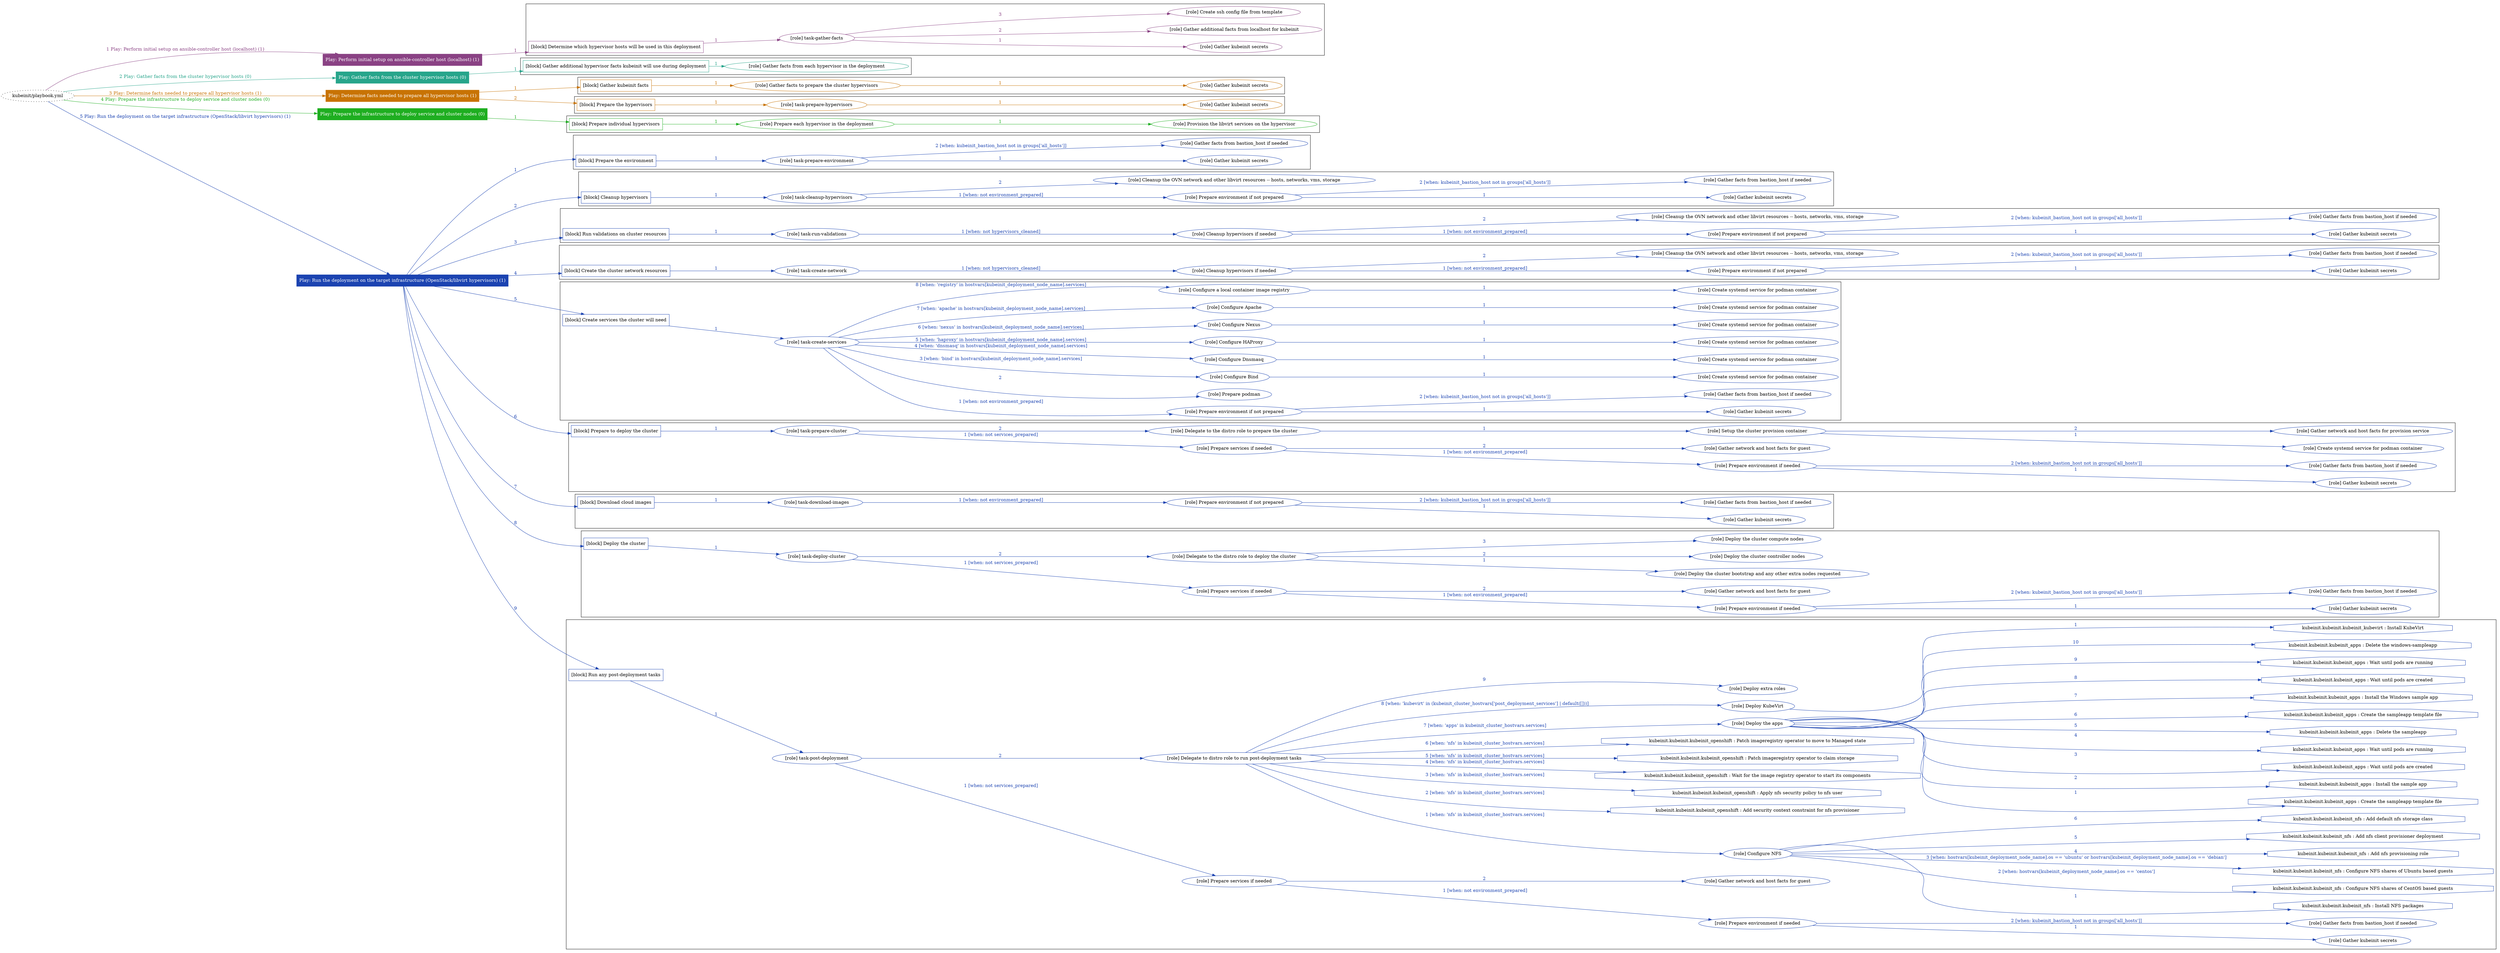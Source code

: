 digraph {
	graph [concentrate=true ordering=in rankdir=LR ratio=fill]
	edge [esep=5 sep=10]
	"kubeinit/playbook.yml" [URL="/home/runner/work/kubeinit/kubeinit/kubeinit/playbook.yml" id=playbook_7893e483 style=dotted]
	"kubeinit/playbook.yml" -> play_c3683f8b [label="1 Play: Perform initial setup on ansible-controller host (localhost) (1)" color="#8a4284" fontcolor="#8a4284" id=edge_play_c3683f8b labeltooltip="1 Play: Perform initial setup on ansible-controller host (localhost) (1)" tooltip="1 Play: Perform initial setup on ansible-controller host (localhost) (1)"]
	subgraph "Play: Perform initial setup on ansible-controller host (localhost) (1)" {
		play_c3683f8b [label="Play: Perform initial setup on ansible-controller host (localhost) (1)" URL="/home/runner/work/kubeinit/kubeinit/kubeinit/playbook.yml" color="#8a4284" fontcolor="#ffffff" id=play_c3683f8b shape=box style=filled tooltip=localhost]
		play_c3683f8b -> block_c91f353a [label=1 color="#8a4284" fontcolor="#8a4284" id=edge_block_c91f353a labeltooltip=1 tooltip=1]
		subgraph cluster_block_c91f353a {
			block_c91f353a [label="[block] Determine which hypervisor hosts will be used in this deployment" URL="/home/runner/work/kubeinit/kubeinit/kubeinit/playbook.yml" color="#8a4284" id=block_c91f353a labeltooltip="Determine which hypervisor hosts will be used in this deployment" shape=box tooltip="Determine which hypervisor hosts will be used in this deployment"]
			block_c91f353a -> role_d2f7e0e3 [label="1 " color="#8a4284" fontcolor="#8a4284" id=edge_role_d2f7e0e3 labeltooltip="1 " tooltip="1 "]
			subgraph "task-gather-facts" {
				role_d2f7e0e3 [label="[role] task-gather-facts" URL="/home/runner/work/kubeinit/kubeinit/kubeinit/playbook.yml" color="#8a4284" id=role_d2f7e0e3 tooltip="task-gather-facts"]
				role_d2f7e0e3 -> role_a778f274 [label="1 " color="#8a4284" fontcolor="#8a4284" id=edge_role_a778f274 labeltooltip="1 " tooltip="1 "]
				subgraph "Gather kubeinit secrets" {
					role_a778f274 [label="[role] Gather kubeinit secrets" URL="/home/runner/.ansible/collections/ansible_collections/kubeinit/kubeinit/roles/kubeinit_prepare/tasks/build_hypervisors_group.yml" color="#8a4284" id=role_a778f274 tooltip="Gather kubeinit secrets"]
				}
				role_d2f7e0e3 -> role_b9f09db3 [label="2 " color="#8a4284" fontcolor="#8a4284" id=edge_role_b9f09db3 labeltooltip="2 " tooltip="2 "]
				subgraph "Gather additional facts from localhost for kubeinit" {
					role_b9f09db3 [label="[role] Gather additional facts from localhost for kubeinit" URL="/home/runner/.ansible/collections/ansible_collections/kubeinit/kubeinit/roles/kubeinit_prepare/tasks/build_hypervisors_group.yml" color="#8a4284" id=role_b9f09db3 tooltip="Gather additional facts from localhost for kubeinit"]
				}
				role_d2f7e0e3 -> role_b092b711 [label="3 " color="#8a4284" fontcolor="#8a4284" id=edge_role_b092b711 labeltooltip="3 " tooltip="3 "]
				subgraph "Create ssh config file from template" {
					role_b092b711 [label="[role] Create ssh config file from template" URL="/home/runner/.ansible/collections/ansible_collections/kubeinit/kubeinit/roles/kubeinit_prepare/tasks/build_hypervisors_group.yml" color="#8a4284" id=role_b092b711 tooltip="Create ssh config file from template"]
				}
			}
		}
	}
	"kubeinit/playbook.yml" -> play_afa9b093 [label="2 Play: Gather facts from the cluster hypervisor hosts (0)" color="#27a58b" fontcolor="#27a58b" id=edge_play_afa9b093 labeltooltip="2 Play: Gather facts from the cluster hypervisor hosts (0)" tooltip="2 Play: Gather facts from the cluster hypervisor hosts (0)"]
	subgraph "Play: Gather facts from the cluster hypervisor hosts (0)" {
		play_afa9b093 [label="Play: Gather facts from the cluster hypervisor hosts (0)" URL="/home/runner/work/kubeinit/kubeinit/kubeinit/playbook.yml" color="#27a58b" fontcolor="#ffffff" id=play_afa9b093 shape=box style=filled tooltip="Play: Gather facts from the cluster hypervisor hosts (0)"]
		play_afa9b093 -> block_c9eb496d [label=1 color="#27a58b" fontcolor="#27a58b" id=edge_block_c9eb496d labeltooltip=1 tooltip=1]
		subgraph cluster_block_c9eb496d {
			block_c9eb496d [label="[block] Gather additional hypervisor facts kubeinit will use during deployment" URL="/home/runner/work/kubeinit/kubeinit/kubeinit/playbook.yml" color="#27a58b" id=block_c9eb496d labeltooltip="Gather additional hypervisor facts kubeinit will use during deployment" shape=box tooltip="Gather additional hypervisor facts kubeinit will use during deployment"]
			block_c9eb496d -> role_8be3cd4e [label="1 " color="#27a58b" fontcolor="#27a58b" id=edge_role_8be3cd4e labeltooltip="1 " tooltip="1 "]
			subgraph "Gather facts from each hypervisor in the deployment" {
				role_8be3cd4e [label="[role] Gather facts from each hypervisor in the deployment" URL="/home/runner/work/kubeinit/kubeinit/kubeinit/playbook.yml" color="#27a58b" id=role_8be3cd4e tooltip="Gather facts from each hypervisor in the deployment"]
			}
		}
	}
	"kubeinit/playbook.yml" -> play_838f5a4f [label="3 Play: Determine facts needed to prepare all hypervisor hosts (1)" color="#c87304" fontcolor="#c87304" id=edge_play_838f5a4f labeltooltip="3 Play: Determine facts needed to prepare all hypervisor hosts (1)" tooltip="3 Play: Determine facts needed to prepare all hypervisor hosts (1)"]
	subgraph "Play: Determine facts needed to prepare all hypervisor hosts (1)" {
		play_838f5a4f [label="Play: Determine facts needed to prepare all hypervisor hosts (1)" URL="/home/runner/work/kubeinit/kubeinit/kubeinit/playbook.yml" color="#c87304" fontcolor="#ffffff" id=play_838f5a4f shape=box style=filled tooltip=localhost]
		play_838f5a4f -> block_d92de0db [label=1 color="#c87304" fontcolor="#c87304" id=edge_block_d92de0db labeltooltip=1 tooltip=1]
		subgraph cluster_block_d92de0db {
			block_d92de0db [label="[block] Gather kubeinit facts" URL="/home/runner/work/kubeinit/kubeinit/kubeinit/playbook.yml" color="#c87304" id=block_d92de0db labeltooltip="Gather kubeinit facts" shape=box tooltip="Gather kubeinit facts"]
			block_d92de0db -> role_110d764d [label="1 " color="#c87304" fontcolor="#c87304" id=edge_role_110d764d labeltooltip="1 " tooltip="1 "]
			subgraph "Gather facts to prepare the cluster hypervisors" {
				role_110d764d [label="[role] Gather facts to prepare the cluster hypervisors" URL="/home/runner/work/kubeinit/kubeinit/kubeinit/playbook.yml" color="#c87304" id=role_110d764d tooltip="Gather facts to prepare the cluster hypervisors"]
				role_110d764d -> role_a70c464b [label="1 " color="#c87304" fontcolor="#c87304" id=edge_role_a70c464b labeltooltip="1 " tooltip="1 "]
				subgraph "Gather kubeinit secrets" {
					role_a70c464b [label="[role] Gather kubeinit secrets" URL="/home/runner/.ansible/collections/ansible_collections/kubeinit/kubeinit/roles/kubeinit_prepare/tasks/gather_kubeinit_facts.yml" color="#c87304" id=role_a70c464b tooltip="Gather kubeinit secrets"]
				}
			}
		}
		play_838f5a4f -> block_c3b1c002 [label=2 color="#c87304" fontcolor="#c87304" id=edge_block_c3b1c002 labeltooltip=2 tooltip=2]
		subgraph cluster_block_c3b1c002 {
			block_c3b1c002 [label="[block] Prepare the hypervisors" URL="/home/runner/work/kubeinit/kubeinit/kubeinit/playbook.yml" color="#c87304" id=block_c3b1c002 labeltooltip="Prepare the hypervisors" shape=box tooltip="Prepare the hypervisors"]
			block_c3b1c002 -> role_319e0f12 [label="1 " color="#c87304" fontcolor="#c87304" id=edge_role_319e0f12 labeltooltip="1 " tooltip="1 "]
			subgraph "task-prepare-hypervisors" {
				role_319e0f12 [label="[role] task-prepare-hypervisors" URL="/home/runner/work/kubeinit/kubeinit/kubeinit/playbook.yml" color="#c87304" id=role_319e0f12 tooltip="task-prepare-hypervisors"]
				role_319e0f12 -> role_af37cb36 [label="1 " color="#c87304" fontcolor="#c87304" id=edge_role_af37cb36 labeltooltip="1 " tooltip="1 "]
				subgraph "Gather kubeinit secrets" {
					role_af37cb36 [label="[role] Gather kubeinit secrets" URL="/home/runner/.ansible/collections/ansible_collections/kubeinit/kubeinit/roles/kubeinit_prepare/tasks/gather_kubeinit_facts.yml" color="#c87304" id=role_af37cb36 tooltip="Gather kubeinit secrets"]
				}
			}
		}
	}
	"kubeinit/playbook.yml" -> play_f82656bc [label="4 Play: Prepare the infrastructure to deploy service and cluster nodes (0)" color="#1eae20" fontcolor="#1eae20" id=edge_play_f82656bc labeltooltip="4 Play: Prepare the infrastructure to deploy service and cluster nodes (0)" tooltip="4 Play: Prepare the infrastructure to deploy service and cluster nodes (0)"]
	subgraph "Play: Prepare the infrastructure to deploy service and cluster nodes (0)" {
		play_f82656bc [label="Play: Prepare the infrastructure to deploy service and cluster nodes (0)" URL="/home/runner/work/kubeinit/kubeinit/kubeinit/playbook.yml" color="#1eae20" fontcolor="#ffffff" id=play_f82656bc shape=box style=filled tooltip="Play: Prepare the infrastructure to deploy service and cluster nodes (0)"]
		play_f82656bc -> block_16cef989 [label=1 color="#1eae20" fontcolor="#1eae20" id=edge_block_16cef989 labeltooltip=1 tooltip=1]
		subgraph cluster_block_16cef989 {
			block_16cef989 [label="[block] Prepare individual hypervisors" URL="/home/runner/work/kubeinit/kubeinit/kubeinit/playbook.yml" color="#1eae20" id=block_16cef989 labeltooltip="Prepare individual hypervisors" shape=box tooltip="Prepare individual hypervisors"]
			block_16cef989 -> role_285d2ad3 [label="1 " color="#1eae20" fontcolor="#1eae20" id=edge_role_285d2ad3 labeltooltip="1 " tooltip="1 "]
			subgraph "Prepare each hypervisor in the deployment" {
				role_285d2ad3 [label="[role] Prepare each hypervisor in the deployment" URL="/home/runner/work/kubeinit/kubeinit/kubeinit/playbook.yml" color="#1eae20" id=role_285d2ad3 tooltip="Prepare each hypervisor in the deployment"]
				role_285d2ad3 -> role_19d89389 [label="1 " color="#1eae20" fontcolor="#1eae20" id=edge_role_19d89389 labeltooltip="1 " tooltip="1 "]
				subgraph "Provision the libvirt services on the hypervisor" {
					role_19d89389 [label="[role] Provision the libvirt services on the hypervisor" URL="/home/runner/.ansible/collections/ansible_collections/kubeinit/kubeinit/roles/kubeinit_prepare/tasks/prepare_hypervisor.yml" color="#1eae20" id=role_19d89389 tooltip="Provision the libvirt services on the hypervisor"]
				}
			}
		}
	}
	"kubeinit/playbook.yml" -> play_5e39889f [label="5 Play: Run the deployment on the target infrastructure (OpenStack/libvirt hypervisors) (1)" color="#1b43b1" fontcolor="#1b43b1" id=edge_play_5e39889f labeltooltip="5 Play: Run the deployment on the target infrastructure (OpenStack/libvirt hypervisors) (1)" tooltip="5 Play: Run the deployment on the target infrastructure (OpenStack/libvirt hypervisors) (1)"]
	subgraph "Play: Run the deployment on the target infrastructure (OpenStack/libvirt hypervisors) (1)" {
		play_5e39889f [label="Play: Run the deployment on the target infrastructure (OpenStack/libvirt hypervisors) (1)" URL="/home/runner/work/kubeinit/kubeinit/kubeinit/playbook.yml" color="#1b43b1" fontcolor="#ffffff" id=play_5e39889f shape=box style=filled tooltip=localhost]
		play_5e39889f -> block_5842829e [label=1 color="#1b43b1" fontcolor="#1b43b1" id=edge_block_5842829e labeltooltip=1 tooltip=1]
		subgraph cluster_block_5842829e {
			block_5842829e [label="[block] Prepare the environment" URL="/home/runner/work/kubeinit/kubeinit/kubeinit/playbook.yml" color="#1b43b1" id=block_5842829e labeltooltip="Prepare the environment" shape=box tooltip="Prepare the environment"]
			block_5842829e -> role_aa038762 [label="1 " color="#1b43b1" fontcolor="#1b43b1" id=edge_role_aa038762 labeltooltip="1 " tooltip="1 "]
			subgraph "task-prepare-environment" {
				role_aa038762 [label="[role] task-prepare-environment" URL="/home/runner/work/kubeinit/kubeinit/kubeinit/playbook.yml" color="#1b43b1" id=role_aa038762 tooltip="task-prepare-environment"]
				role_aa038762 -> role_5387e81d [label="1 " color="#1b43b1" fontcolor="#1b43b1" id=edge_role_5387e81d labeltooltip="1 " tooltip="1 "]
				subgraph "Gather kubeinit secrets" {
					role_5387e81d [label="[role] Gather kubeinit secrets" URL="/home/runner/.ansible/collections/ansible_collections/kubeinit/kubeinit/roles/kubeinit_prepare/tasks/gather_kubeinit_facts.yml" color="#1b43b1" id=role_5387e81d tooltip="Gather kubeinit secrets"]
				}
				role_aa038762 -> role_391ec8a8 [label="2 [when: kubeinit_bastion_host not in groups['all_hosts']]" color="#1b43b1" fontcolor="#1b43b1" id=edge_role_391ec8a8 labeltooltip="2 [when: kubeinit_bastion_host not in groups['all_hosts']]" tooltip="2 [when: kubeinit_bastion_host not in groups['all_hosts']]"]
				subgraph "Gather facts from bastion_host if needed" {
					role_391ec8a8 [label="[role] Gather facts from bastion_host if needed" URL="/home/runner/.ansible/collections/ansible_collections/kubeinit/kubeinit/roles/kubeinit_prepare/tasks/main.yml" color="#1b43b1" id=role_391ec8a8 tooltip="Gather facts from bastion_host if needed"]
				}
			}
		}
		play_5e39889f -> block_e11920f8 [label=2 color="#1b43b1" fontcolor="#1b43b1" id=edge_block_e11920f8 labeltooltip=2 tooltip=2]
		subgraph cluster_block_e11920f8 {
			block_e11920f8 [label="[block] Cleanup hypervisors" URL="/home/runner/work/kubeinit/kubeinit/kubeinit/playbook.yml" color="#1b43b1" id=block_e11920f8 labeltooltip="Cleanup hypervisors" shape=box tooltip="Cleanup hypervisors"]
			block_e11920f8 -> role_e1f88605 [label="1 " color="#1b43b1" fontcolor="#1b43b1" id=edge_role_e1f88605 labeltooltip="1 " tooltip="1 "]
			subgraph "task-cleanup-hypervisors" {
				role_e1f88605 [label="[role] task-cleanup-hypervisors" URL="/home/runner/work/kubeinit/kubeinit/kubeinit/playbook.yml" color="#1b43b1" id=role_e1f88605 tooltip="task-cleanup-hypervisors"]
				role_e1f88605 -> role_5b3afee3 [label="1 [when: not environment_prepared]" color="#1b43b1" fontcolor="#1b43b1" id=edge_role_5b3afee3 labeltooltip="1 [when: not environment_prepared]" tooltip="1 [when: not environment_prepared]"]
				subgraph "Prepare environment if not prepared" {
					role_5b3afee3 [label="[role] Prepare environment if not prepared" URL="/home/runner/.ansible/collections/ansible_collections/kubeinit/kubeinit/roles/kubeinit_libvirt/tasks/cleanup_hypervisors.yml" color="#1b43b1" id=role_5b3afee3 tooltip="Prepare environment if not prepared"]
					role_5b3afee3 -> role_add0b00f [label="1 " color="#1b43b1" fontcolor="#1b43b1" id=edge_role_add0b00f labeltooltip="1 " tooltip="1 "]
					subgraph "Gather kubeinit secrets" {
						role_add0b00f [label="[role] Gather kubeinit secrets" URL="/home/runner/.ansible/collections/ansible_collections/kubeinit/kubeinit/roles/kubeinit_prepare/tasks/gather_kubeinit_facts.yml" color="#1b43b1" id=role_add0b00f tooltip="Gather kubeinit secrets"]
					}
					role_5b3afee3 -> role_226d9152 [label="2 [when: kubeinit_bastion_host not in groups['all_hosts']]" color="#1b43b1" fontcolor="#1b43b1" id=edge_role_226d9152 labeltooltip="2 [when: kubeinit_bastion_host not in groups['all_hosts']]" tooltip="2 [when: kubeinit_bastion_host not in groups['all_hosts']]"]
					subgraph "Gather facts from bastion_host if needed" {
						role_226d9152 [label="[role] Gather facts from bastion_host if needed" URL="/home/runner/.ansible/collections/ansible_collections/kubeinit/kubeinit/roles/kubeinit_prepare/tasks/main.yml" color="#1b43b1" id=role_226d9152 tooltip="Gather facts from bastion_host if needed"]
					}
				}
				role_e1f88605 -> role_e7a09221 [label="2 " color="#1b43b1" fontcolor="#1b43b1" id=edge_role_e7a09221 labeltooltip="2 " tooltip="2 "]
				subgraph "Cleanup the OVN network and other libvirt resources -- hosts, networks, vms, storage" {
					role_e7a09221 [label="[role] Cleanup the OVN network and other libvirt resources -- hosts, networks, vms, storage" URL="/home/runner/.ansible/collections/ansible_collections/kubeinit/kubeinit/roles/kubeinit_libvirt/tasks/cleanup_hypervisors.yml" color="#1b43b1" id=role_e7a09221 tooltip="Cleanup the OVN network and other libvirt resources -- hosts, networks, vms, storage"]
				}
			}
		}
		play_5e39889f -> block_3da432b4 [label=3 color="#1b43b1" fontcolor="#1b43b1" id=edge_block_3da432b4 labeltooltip=3 tooltip=3]
		subgraph cluster_block_3da432b4 {
			block_3da432b4 [label="[block] Run validations on cluster resources" URL="/home/runner/work/kubeinit/kubeinit/kubeinit/playbook.yml" color="#1b43b1" id=block_3da432b4 labeltooltip="Run validations on cluster resources" shape=box tooltip="Run validations on cluster resources"]
			block_3da432b4 -> role_6016954d [label="1 " color="#1b43b1" fontcolor="#1b43b1" id=edge_role_6016954d labeltooltip="1 " tooltip="1 "]
			subgraph "task-run-validations" {
				role_6016954d [label="[role] task-run-validations" URL="/home/runner/work/kubeinit/kubeinit/kubeinit/playbook.yml" color="#1b43b1" id=role_6016954d tooltip="task-run-validations"]
				role_6016954d -> role_2857d038 [label="1 [when: not hypervisors_cleaned]" color="#1b43b1" fontcolor="#1b43b1" id=edge_role_2857d038 labeltooltip="1 [when: not hypervisors_cleaned]" tooltip="1 [when: not hypervisors_cleaned]"]
				subgraph "Cleanup hypervisors if needed" {
					role_2857d038 [label="[role] Cleanup hypervisors if needed" URL="/home/runner/.ansible/collections/ansible_collections/kubeinit/kubeinit/roles/kubeinit_validations/tasks/main.yml" color="#1b43b1" id=role_2857d038 tooltip="Cleanup hypervisors if needed"]
					role_2857d038 -> role_323c741b [label="1 [when: not environment_prepared]" color="#1b43b1" fontcolor="#1b43b1" id=edge_role_323c741b labeltooltip="1 [when: not environment_prepared]" tooltip="1 [when: not environment_prepared]"]
					subgraph "Prepare environment if not prepared" {
						role_323c741b [label="[role] Prepare environment if not prepared" URL="/home/runner/.ansible/collections/ansible_collections/kubeinit/kubeinit/roles/kubeinit_libvirt/tasks/cleanup_hypervisors.yml" color="#1b43b1" id=role_323c741b tooltip="Prepare environment if not prepared"]
						role_323c741b -> role_25211393 [label="1 " color="#1b43b1" fontcolor="#1b43b1" id=edge_role_25211393 labeltooltip="1 " tooltip="1 "]
						subgraph "Gather kubeinit secrets" {
							role_25211393 [label="[role] Gather kubeinit secrets" URL="/home/runner/.ansible/collections/ansible_collections/kubeinit/kubeinit/roles/kubeinit_prepare/tasks/gather_kubeinit_facts.yml" color="#1b43b1" id=role_25211393 tooltip="Gather kubeinit secrets"]
						}
						role_323c741b -> role_8ab7d8ba [label="2 [when: kubeinit_bastion_host not in groups['all_hosts']]" color="#1b43b1" fontcolor="#1b43b1" id=edge_role_8ab7d8ba labeltooltip="2 [when: kubeinit_bastion_host not in groups['all_hosts']]" tooltip="2 [when: kubeinit_bastion_host not in groups['all_hosts']]"]
						subgraph "Gather facts from bastion_host if needed" {
							role_8ab7d8ba [label="[role] Gather facts from bastion_host if needed" URL="/home/runner/.ansible/collections/ansible_collections/kubeinit/kubeinit/roles/kubeinit_prepare/tasks/main.yml" color="#1b43b1" id=role_8ab7d8ba tooltip="Gather facts from bastion_host if needed"]
						}
					}
					role_2857d038 -> role_5f089ff5 [label="2 " color="#1b43b1" fontcolor="#1b43b1" id=edge_role_5f089ff5 labeltooltip="2 " tooltip="2 "]
					subgraph "Cleanup the OVN network and other libvirt resources -- hosts, networks, vms, storage" {
						role_5f089ff5 [label="[role] Cleanup the OVN network and other libvirt resources -- hosts, networks, vms, storage" URL="/home/runner/.ansible/collections/ansible_collections/kubeinit/kubeinit/roles/kubeinit_libvirt/tasks/cleanup_hypervisors.yml" color="#1b43b1" id=role_5f089ff5 tooltip="Cleanup the OVN network and other libvirt resources -- hosts, networks, vms, storage"]
					}
				}
			}
		}
		play_5e39889f -> block_55025579 [label=4 color="#1b43b1" fontcolor="#1b43b1" id=edge_block_55025579 labeltooltip=4 tooltip=4]
		subgraph cluster_block_55025579 {
			block_55025579 [label="[block] Create the cluster network resources" URL="/home/runner/work/kubeinit/kubeinit/kubeinit/playbook.yml" color="#1b43b1" id=block_55025579 labeltooltip="Create the cluster network resources" shape=box tooltip="Create the cluster network resources"]
			block_55025579 -> role_3e4e5655 [label="1 " color="#1b43b1" fontcolor="#1b43b1" id=edge_role_3e4e5655 labeltooltip="1 " tooltip="1 "]
			subgraph "task-create-network" {
				role_3e4e5655 [label="[role] task-create-network" URL="/home/runner/work/kubeinit/kubeinit/kubeinit/playbook.yml" color="#1b43b1" id=role_3e4e5655 tooltip="task-create-network"]
				role_3e4e5655 -> role_6f63145d [label="1 [when: not hypervisors_cleaned]" color="#1b43b1" fontcolor="#1b43b1" id=edge_role_6f63145d labeltooltip="1 [when: not hypervisors_cleaned]" tooltip="1 [when: not hypervisors_cleaned]"]
				subgraph "Cleanup hypervisors if needed" {
					role_6f63145d [label="[role] Cleanup hypervisors if needed" URL="/home/runner/.ansible/collections/ansible_collections/kubeinit/kubeinit/roles/kubeinit_libvirt/tasks/create_network.yml" color="#1b43b1" id=role_6f63145d tooltip="Cleanup hypervisors if needed"]
					role_6f63145d -> role_4bfe9ae9 [label="1 [when: not environment_prepared]" color="#1b43b1" fontcolor="#1b43b1" id=edge_role_4bfe9ae9 labeltooltip="1 [when: not environment_prepared]" tooltip="1 [when: not environment_prepared]"]
					subgraph "Prepare environment if not prepared" {
						role_4bfe9ae9 [label="[role] Prepare environment if not prepared" URL="/home/runner/.ansible/collections/ansible_collections/kubeinit/kubeinit/roles/kubeinit_libvirt/tasks/cleanup_hypervisors.yml" color="#1b43b1" id=role_4bfe9ae9 tooltip="Prepare environment if not prepared"]
						role_4bfe9ae9 -> role_75fb31e9 [label="1 " color="#1b43b1" fontcolor="#1b43b1" id=edge_role_75fb31e9 labeltooltip="1 " tooltip="1 "]
						subgraph "Gather kubeinit secrets" {
							role_75fb31e9 [label="[role] Gather kubeinit secrets" URL="/home/runner/.ansible/collections/ansible_collections/kubeinit/kubeinit/roles/kubeinit_prepare/tasks/gather_kubeinit_facts.yml" color="#1b43b1" id=role_75fb31e9 tooltip="Gather kubeinit secrets"]
						}
						role_4bfe9ae9 -> role_c4d18164 [label="2 [when: kubeinit_bastion_host not in groups['all_hosts']]" color="#1b43b1" fontcolor="#1b43b1" id=edge_role_c4d18164 labeltooltip="2 [when: kubeinit_bastion_host not in groups['all_hosts']]" tooltip="2 [when: kubeinit_bastion_host not in groups['all_hosts']]"]
						subgraph "Gather facts from bastion_host if needed" {
							role_c4d18164 [label="[role] Gather facts from bastion_host if needed" URL="/home/runner/.ansible/collections/ansible_collections/kubeinit/kubeinit/roles/kubeinit_prepare/tasks/main.yml" color="#1b43b1" id=role_c4d18164 tooltip="Gather facts from bastion_host if needed"]
						}
					}
					role_6f63145d -> role_a8ffbb37 [label="2 " color="#1b43b1" fontcolor="#1b43b1" id=edge_role_a8ffbb37 labeltooltip="2 " tooltip="2 "]
					subgraph "Cleanup the OVN network and other libvirt resources -- hosts, networks, vms, storage" {
						role_a8ffbb37 [label="[role] Cleanup the OVN network and other libvirt resources -- hosts, networks, vms, storage" URL="/home/runner/.ansible/collections/ansible_collections/kubeinit/kubeinit/roles/kubeinit_libvirt/tasks/cleanup_hypervisors.yml" color="#1b43b1" id=role_a8ffbb37 tooltip="Cleanup the OVN network and other libvirt resources -- hosts, networks, vms, storage"]
					}
				}
			}
		}
		play_5e39889f -> block_eb690a8b [label=5 color="#1b43b1" fontcolor="#1b43b1" id=edge_block_eb690a8b labeltooltip=5 tooltip=5]
		subgraph cluster_block_eb690a8b {
			block_eb690a8b [label="[block] Create services the cluster will need" URL="/home/runner/work/kubeinit/kubeinit/kubeinit/playbook.yml" color="#1b43b1" id=block_eb690a8b labeltooltip="Create services the cluster will need" shape=box tooltip="Create services the cluster will need"]
			block_eb690a8b -> role_e587b1f6 [label="1 " color="#1b43b1" fontcolor="#1b43b1" id=edge_role_e587b1f6 labeltooltip="1 " tooltip="1 "]
			subgraph "task-create-services" {
				role_e587b1f6 [label="[role] task-create-services" URL="/home/runner/work/kubeinit/kubeinit/kubeinit/playbook.yml" color="#1b43b1" id=role_e587b1f6 tooltip="task-create-services"]
				role_e587b1f6 -> role_f1a4337c [label="1 [when: not environment_prepared]" color="#1b43b1" fontcolor="#1b43b1" id=edge_role_f1a4337c labeltooltip="1 [when: not environment_prepared]" tooltip="1 [when: not environment_prepared]"]
				subgraph "Prepare environment if not prepared" {
					role_f1a4337c [label="[role] Prepare environment if not prepared" URL="/home/runner/.ansible/collections/ansible_collections/kubeinit/kubeinit/roles/kubeinit_services/tasks/main.yml" color="#1b43b1" id=role_f1a4337c tooltip="Prepare environment if not prepared"]
					role_f1a4337c -> role_4d3f06f0 [label="1 " color="#1b43b1" fontcolor="#1b43b1" id=edge_role_4d3f06f0 labeltooltip="1 " tooltip="1 "]
					subgraph "Gather kubeinit secrets" {
						role_4d3f06f0 [label="[role] Gather kubeinit secrets" URL="/home/runner/.ansible/collections/ansible_collections/kubeinit/kubeinit/roles/kubeinit_prepare/tasks/gather_kubeinit_facts.yml" color="#1b43b1" id=role_4d3f06f0 tooltip="Gather kubeinit secrets"]
					}
					role_f1a4337c -> role_29ca317e [label="2 [when: kubeinit_bastion_host not in groups['all_hosts']]" color="#1b43b1" fontcolor="#1b43b1" id=edge_role_29ca317e labeltooltip="2 [when: kubeinit_bastion_host not in groups['all_hosts']]" tooltip="2 [when: kubeinit_bastion_host not in groups['all_hosts']]"]
					subgraph "Gather facts from bastion_host if needed" {
						role_29ca317e [label="[role] Gather facts from bastion_host if needed" URL="/home/runner/.ansible/collections/ansible_collections/kubeinit/kubeinit/roles/kubeinit_prepare/tasks/main.yml" color="#1b43b1" id=role_29ca317e tooltip="Gather facts from bastion_host if needed"]
					}
				}
				role_e587b1f6 -> role_89aece58 [label="2 " color="#1b43b1" fontcolor="#1b43b1" id=edge_role_89aece58 labeltooltip="2 " tooltip="2 "]
				subgraph "Prepare podman" {
					role_89aece58 [label="[role] Prepare podman" URL="/home/runner/.ansible/collections/ansible_collections/kubeinit/kubeinit/roles/kubeinit_services/tasks/00_create_service_pod.yml" color="#1b43b1" id=role_89aece58 tooltip="Prepare podman"]
				}
				role_e587b1f6 -> role_f89fa417 [label="3 [when: 'bind' in hostvars[kubeinit_deployment_node_name].services]" color="#1b43b1" fontcolor="#1b43b1" id=edge_role_f89fa417 labeltooltip="3 [when: 'bind' in hostvars[kubeinit_deployment_node_name].services]" tooltip="3 [when: 'bind' in hostvars[kubeinit_deployment_node_name].services]"]
				subgraph "Configure Bind" {
					role_f89fa417 [label="[role] Configure Bind" URL="/home/runner/.ansible/collections/ansible_collections/kubeinit/kubeinit/roles/kubeinit_services/tasks/start_services_containers.yml" color="#1b43b1" id=role_f89fa417 tooltip="Configure Bind"]
					role_f89fa417 -> role_46d5fc58 [label="1 " color="#1b43b1" fontcolor="#1b43b1" id=edge_role_46d5fc58 labeltooltip="1 " tooltip="1 "]
					subgraph "Create systemd service for podman container" {
						role_46d5fc58 [label="[role] Create systemd service for podman container" URL="/home/runner/.ansible/collections/ansible_collections/kubeinit/kubeinit/roles/kubeinit_bind/tasks/main.yml" color="#1b43b1" id=role_46d5fc58 tooltip="Create systemd service for podman container"]
					}
				}
				role_e587b1f6 -> role_e4abe3ac [label="4 [when: 'dnsmasq' in hostvars[kubeinit_deployment_node_name].services]" color="#1b43b1" fontcolor="#1b43b1" id=edge_role_e4abe3ac labeltooltip="4 [when: 'dnsmasq' in hostvars[kubeinit_deployment_node_name].services]" tooltip="4 [when: 'dnsmasq' in hostvars[kubeinit_deployment_node_name].services]"]
				subgraph "Configure Dnsmasq" {
					role_e4abe3ac [label="[role] Configure Dnsmasq" URL="/home/runner/.ansible/collections/ansible_collections/kubeinit/kubeinit/roles/kubeinit_services/tasks/start_services_containers.yml" color="#1b43b1" id=role_e4abe3ac tooltip="Configure Dnsmasq"]
					role_e4abe3ac -> role_f3b50fa3 [label="1 " color="#1b43b1" fontcolor="#1b43b1" id=edge_role_f3b50fa3 labeltooltip="1 " tooltip="1 "]
					subgraph "Create systemd service for podman container" {
						role_f3b50fa3 [label="[role] Create systemd service for podman container" URL="/home/runner/.ansible/collections/ansible_collections/kubeinit/kubeinit/roles/kubeinit_dnsmasq/tasks/main.yml" color="#1b43b1" id=role_f3b50fa3 tooltip="Create systemd service for podman container"]
					}
				}
				role_e587b1f6 -> role_bfa1d831 [label="5 [when: 'haproxy' in hostvars[kubeinit_deployment_node_name].services]" color="#1b43b1" fontcolor="#1b43b1" id=edge_role_bfa1d831 labeltooltip="5 [when: 'haproxy' in hostvars[kubeinit_deployment_node_name].services]" tooltip="5 [when: 'haproxy' in hostvars[kubeinit_deployment_node_name].services]"]
				subgraph "Configure HAProxy" {
					role_bfa1d831 [label="[role] Configure HAProxy" URL="/home/runner/.ansible/collections/ansible_collections/kubeinit/kubeinit/roles/kubeinit_services/tasks/start_services_containers.yml" color="#1b43b1" id=role_bfa1d831 tooltip="Configure HAProxy"]
					role_bfa1d831 -> role_d496c2b6 [label="1 " color="#1b43b1" fontcolor="#1b43b1" id=edge_role_d496c2b6 labeltooltip="1 " tooltip="1 "]
					subgraph "Create systemd service for podman container" {
						role_d496c2b6 [label="[role] Create systemd service for podman container" URL="/home/runner/.ansible/collections/ansible_collections/kubeinit/kubeinit/roles/kubeinit_haproxy/tasks/main.yml" color="#1b43b1" id=role_d496c2b6 tooltip="Create systemd service for podman container"]
					}
				}
				role_e587b1f6 -> role_868884a0 [label="6 [when: 'nexus' in hostvars[kubeinit_deployment_node_name].services]" color="#1b43b1" fontcolor="#1b43b1" id=edge_role_868884a0 labeltooltip="6 [when: 'nexus' in hostvars[kubeinit_deployment_node_name].services]" tooltip="6 [when: 'nexus' in hostvars[kubeinit_deployment_node_name].services]"]
				subgraph "Configure Nexus" {
					role_868884a0 [label="[role] Configure Nexus" URL="/home/runner/.ansible/collections/ansible_collections/kubeinit/kubeinit/roles/kubeinit_services/tasks/start_services_containers.yml" color="#1b43b1" id=role_868884a0 tooltip="Configure Nexus"]
					role_868884a0 -> role_86e764ff [label="1 " color="#1b43b1" fontcolor="#1b43b1" id=edge_role_86e764ff labeltooltip="1 " tooltip="1 "]
					subgraph "Create systemd service for podman container" {
						role_86e764ff [label="[role] Create systemd service for podman container" URL="/home/runner/.ansible/collections/ansible_collections/kubeinit/kubeinit/roles/kubeinit_nexus/tasks/main.yml" color="#1b43b1" id=role_86e764ff tooltip="Create systemd service for podman container"]
					}
				}
				role_e587b1f6 -> role_57a46e62 [label="7 [when: 'apache' in hostvars[kubeinit_deployment_node_name].services]" color="#1b43b1" fontcolor="#1b43b1" id=edge_role_57a46e62 labeltooltip="7 [when: 'apache' in hostvars[kubeinit_deployment_node_name].services]" tooltip="7 [when: 'apache' in hostvars[kubeinit_deployment_node_name].services]"]
				subgraph "Configure Apache" {
					role_57a46e62 [label="[role] Configure Apache" URL="/home/runner/.ansible/collections/ansible_collections/kubeinit/kubeinit/roles/kubeinit_services/tasks/start_services_containers.yml" color="#1b43b1" id=role_57a46e62 tooltip="Configure Apache"]
					role_57a46e62 -> role_7b406eb6 [label="1 " color="#1b43b1" fontcolor="#1b43b1" id=edge_role_7b406eb6 labeltooltip="1 " tooltip="1 "]
					subgraph "Create systemd service for podman container" {
						role_7b406eb6 [label="[role] Create systemd service for podman container" URL="/home/runner/.ansible/collections/ansible_collections/kubeinit/kubeinit/roles/kubeinit_apache/tasks/main.yml" color="#1b43b1" id=role_7b406eb6 tooltip="Create systemd service for podman container"]
					}
				}
				role_e587b1f6 -> role_aca8aaaa [label="8 [when: 'registry' in hostvars[kubeinit_deployment_node_name].services]" color="#1b43b1" fontcolor="#1b43b1" id=edge_role_aca8aaaa labeltooltip="8 [when: 'registry' in hostvars[kubeinit_deployment_node_name].services]" tooltip="8 [when: 'registry' in hostvars[kubeinit_deployment_node_name].services]"]
				subgraph "Configure a local container image registry" {
					role_aca8aaaa [label="[role] Configure a local container image registry" URL="/home/runner/.ansible/collections/ansible_collections/kubeinit/kubeinit/roles/kubeinit_services/tasks/start_services_containers.yml" color="#1b43b1" id=role_aca8aaaa tooltip="Configure a local container image registry"]
					role_aca8aaaa -> role_5ae222a1 [label="1 " color="#1b43b1" fontcolor="#1b43b1" id=edge_role_5ae222a1 labeltooltip="1 " tooltip="1 "]
					subgraph "Create systemd service for podman container" {
						role_5ae222a1 [label="[role] Create systemd service for podman container" URL="/home/runner/.ansible/collections/ansible_collections/kubeinit/kubeinit/roles/kubeinit_registry/tasks/main.yml" color="#1b43b1" id=role_5ae222a1 tooltip="Create systemd service for podman container"]
					}
				}
			}
		}
		play_5e39889f -> block_449586e7 [label=6 color="#1b43b1" fontcolor="#1b43b1" id=edge_block_449586e7 labeltooltip=6 tooltip=6]
		subgraph cluster_block_449586e7 {
			block_449586e7 [label="[block] Prepare to deploy the cluster" URL="/home/runner/work/kubeinit/kubeinit/kubeinit/playbook.yml" color="#1b43b1" id=block_449586e7 labeltooltip="Prepare to deploy the cluster" shape=box tooltip="Prepare to deploy the cluster"]
			block_449586e7 -> role_aa9e97ab [label="1 " color="#1b43b1" fontcolor="#1b43b1" id=edge_role_aa9e97ab labeltooltip="1 " tooltip="1 "]
			subgraph "task-prepare-cluster" {
				role_aa9e97ab [label="[role] task-prepare-cluster" URL="/home/runner/work/kubeinit/kubeinit/kubeinit/playbook.yml" color="#1b43b1" id=role_aa9e97ab tooltip="task-prepare-cluster"]
				role_aa9e97ab -> role_fa3517a3 [label="1 [when: not services_prepared]" color="#1b43b1" fontcolor="#1b43b1" id=edge_role_fa3517a3 labeltooltip="1 [when: not services_prepared]" tooltip="1 [when: not services_prepared]"]
				subgraph "Prepare services if needed" {
					role_fa3517a3 [label="[role] Prepare services if needed" URL="/home/runner/.ansible/collections/ansible_collections/kubeinit/kubeinit/roles/kubeinit_prepare/tasks/prepare_cluster.yml" color="#1b43b1" id=role_fa3517a3 tooltip="Prepare services if needed"]
					role_fa3517a3 -> role_a1420e23 [label="1 [when: not environment_prepared]" color="#1b43b1" fontcolor="#1b43b1" id=edge_role_a1420e23 labeltooltip="1 [when: not environment_prepared]" tooltip="1 [when: not environment_prepared]"]
					subgraph "Prepare environment if needed" {
						role_a1420e23 [label="[role] Prepare environment if needed" URL="/home/runner/.ansible/collections/ansible_collections/kubeinit/kubeinit/roles/kubeinit_services/tasks/prepare_services.yml" color="#1b43b1" id=role_a1420e23 tooltip="Prepare environment if needed"]
						role_a1420e23 -> role_676a231d [label="1 " color="#1b43b1" fontcolor="#1b43b1" id=edge_role_676a231d labeltooltip="1 " tooltip="1 "]
						subgraph "Gather kubeinit secrets" {
							role_676a231d [label="[role] Gather kubeinit secrets" URL="/home/runner/.ansible/collections/ansible_collections/kubeinit/kubeinit/roles/kubeinit_prepare/tasks/gather_kubeinit_facts.yml" color="#1b43b1" id=role_676a231d tooltip="Gather kubeinit secrets"]
						}
						role_a1420e23 -> role_a8a6f3cb [label="2 [when: kubeinit_bastion_host not in groups['all_hosts']]" color="#1b43b1" fontcolor="#1b43b1" id=edge_role_a8a6f3cb labeltooltip="2 [when: kubeinit_bastion_host not in groups['all_hosts']]" tooltip="2 [when: kubeinit_bastion_host not in groups['all_hosts']]"]
						subgraph "Gather facts from bastion_host if needed" {
							role_a8a6f3cb [label="[role] Gather facts from bastion_host if needed" URL="/home/runner/.ansible/collections/ansible_collections/kubeinit/kubeinit/roles/kubeinit_prepare/tasks/main.yml" color="#1b43b1" id=role_a8a6f3cb tooltip="Gather facts from bastion_host if needed"]
						}
					}
					role_fa3517a3 -> role_692c22dc [label="2 " color="#1b43b1" fontcolor="#1b43b1" id=edge_role_692c22dc labeltooltip="2 " tooltip="2 "]
					subgraph "Gather network and host facts for guest" {
						role_692c22dc [label="[role] Gather network and host facts for guest" URL="/home/runner/.ansible/collections/ansible_collections/kubeinit/kubeinit/roles/kubeinit_services/tasks/prepare_services.yml" color="#1b43b1" id=role_692c22dc tooltip="Gather network and host facts for guest"]
					}
				}
				role_aa9e97ab -> role_1c0689fe [label="2 " color="#1b43b1" fontcolor="#1b43b1" id=edge_role_1c0689fe labeltooltip="2 " tooltip="2 "]
				subgraph "Delegate to the distro role to prepare the cluster" {
					role_1c0689fe [label="[role] Delegate to the distro role to prepare the cluster" URL="/home/runner/.ansible/collections/ansible_collections/kubeinit/kubeinit/roles/kubeinit_prepare/tasks/prepare_cluster.yml" color="#1b43b1" id=role_1c0689fe tooltip="Delegate to the distro role to prepare the cluster"]
					role_1c0689fe -> role_2387dcc6 [label="1 " color="#1b43b1" fontcolor="#1b43b1" id=edge_role_2387dcc6 labeltooltip="1 " tooltip="1 "]
					subgraph "Setup the cluster provision container" {
						role_2387dcc6 [label="[role] Setup the cluster provision container" URL="/home/runner/.ansible/collections/ansible_collections/kubeinit/kubeinit/roles/kubeinit_openshift/tasks/prepare_cluster.yml" color="#1b43b1" id=role_2387dcc6 tooltip="Setup the cluster provision container"]
						role_2387dcc6 -> role_e98b51fd [label="1 " color="#1b43b1" fontcolor="#1b43b1" id=edge_role_e98b51fd labeltooltip="1 " tooltip="1 "]
						subgraph "Create systemd service for podman container" {
							role_e98b51fd [label="[role] Create systemd service for podman container" URL="/home/runner/.ansible/collections/ansible_collections/kubeinit/kubeinit/roles/kubeinit_services/tasks/create_provision_container.yml" color="#1b43b1" id=role_e98b51fd tooltip="Create systemd service for podman container"]
						}
						role_2387dcc6 -> role_519b7849 [label="2 " color="#1b43b1" fontcolor="#1b43b1" id=edge_role_519b7849 labeltooltip="2 " tooltip="2 "]
						subgraph "Gather network and host facts for provision service" {
							role_519b7849 [label="[role] Gather network and host facts for provision service" URL="/home/runner/.ansible/collections/ansible_collections/kubeinit/kubeinit/roles/kubeinit_services/tasks/create_provision_container.yml" color="#1b43b1" id=role_519b7849 tooltip="Gather network and host facts for provision service"]
						}
					}
				}
			}
		}
		play_5e39889f -> block_e3c22363 [label=7 color="#1b43b1" fontcolor="#1b43b1" id=edge_block_e3c22363 labeltooltip=7 tooltip=7]
		subgraph cluster_block_e3c22363 {
			block_e3c22363 [label="[block] Download cloud images" URL="/home/runner/work/kubeinit/kubeinit/kubeinit/playbook.yml" color="#1b43b1" id=block_e3c22363 labeltooltip="Download cloud images" shape=box tooltip="Download cloud images"]
			block_e3c22363 -> role_6ce2d83e [label="1 " color="#1b43b1" fontcolor="#1b43b1" id=edge_role_6ce2d83e labeltooltip="1 " tooltip="1 "]
			subgraph "task-download-images" {
				role_6ce2d83e [label="[role] task-download-images" URL="/home/runner/work/kubeinit/kubeinit/kubeinit/playbook.yml" color="#1b43b1" id=role_6ce2d83e tooltip="task-download-images"]
				role_6ce2d83e -> role_7db3ecc7 [label="1 [when: not environment_prepared]" color="#1b43b1" fontcolor="#1b43b1" id=edge_role_7db3ecc7 labeltooltip="1 [when: not environment_prepared]" tooltip="1 [when: not environment_prepared]"]
				subgraph "Prepare environment if not prepared" {
					role_7db3ecc7 [label="[role] Prepare environment if not prepared" URL="/home/runner/.ansible/collections/ansible_collections/kubeinit/kubeinit/roles/kubeinit_libvirt/tasks/download_cloud_images.yml" color="#1b43b1" id=role_7db3ecc7 tooltip="Prepare environment if not prepared"]
					role_7db3ecc7 -> role_27ebb118 [label="1 " color="#1b43b1" fontcolor="#1b43b1" id=edge_role_27ebb118 labeltooltip="1 " tooltip="1 "]
					subgraph "Gather kubeinit secrets" {
						role_27ebb118 [label="[role] Gather kubeinit secrets" URL="/home/runner/.ansible/collections/ansible_collections/kubeinit/kubeinit/roles/kubeinit_prepare/tasks/gather_kubeinit_facts.yml" color="#1b43b1" id=role_27ebb118 tooltip="Gather kubeinit secrets"]
					}
					role_7db3ecc7 -> role_51635b9f [label="2 [when: kubeinit_bastion_host not in groups['all_hosts']]" color="#1b43b1" fontcolor="#1b43b1" id=edge_role_51635b9f labeltooltip="2 [when: kubeinit_bastion_host not in groups['all_hosts']]" tooltip="2 [when: kubeinit_bastion_host not in groups['all_hosts']]"]
					subgraph "Gather facts from bastion_host if needed" {
						role_51635b9f [label="[role] Gather facts from bastion_host if needed" URL="/home/runner/.ansible/collections/ansible_collections/kubeinit/kubeinit/roles/kubeinit_prepare/tasks/main.yml" color="#1b43b1" id=role_51635b9f tooltip="Gather facts from bastion_host if needed"]
					}
				}
			}
		}
		play_5e39889f -> block_ef38445e [label=8 color="#1b43b1" fontcolor="#1b43b1" id=edge_block_ef38445e labeltooltip=8 tooltip=8]
		subgraph cluster_block_ef38445e {
			block_ef38445e [label="[block] Deploy the cluster" URL="/home/runner/work/kubeinit/kubeinit/kubeinit/playbook.yml" color="#1b43b1" id=block_ef38445e labeltooltip="Deploy the cluster" shape=box tooltip="Deploy the cluster"]
			block_ef38445e -> role_56116cf1 [label="1 " color="#1b43b1" fontcolor="#1b43b1" id=edge_role_56116cf1 labeltooltip="1 " tooltip="1 "]
			subgraph "task-deploy-cluster" {
				role_56116cf1 [label="[role] task-deploy-cluster" URL="/home/runner/work/kubeinit/kubeinit/kubeinit/playbook.yml" color="#1b43b1" id=role_56116cf1 tooltip="task-deploy-cluster"]
				role_56116cf1 -> role_22c22db9 [label="1 [when: not services_prepared]" color="#1b43b1" fontcolor="#1b43b1" id=edge_role_22c22db9 labeltooltip="1 [when: not services_prepared]" tooltip="1 [when: not services_prepared]"]
				subgraph "Prepare services if needed" {
					role_22c22db9 [label="[role] Prepare services if needed" URL="/home/runner/.ansible/collections/ansible_collections/kubeinit/kubeinit/roles/kubeinit_prepare/tasks/deploy_cluster.yml" color="#1b43b1" id=role_22c22db9 tooltip="Prepare services if needed"]
					role_22c22db9 -> role_ca12a6ed [label="1 [when: not environment_prepared]" color="#1b43b1" fontcolor="#1b43b1" id=edge_role_ca12a6ed labeltooltip="1 [when: not environment_prepared]" tooltip="1 [when: not environment_prepared]"]
					subgraph "Prepare environment if needed" {
						role_ca12a6ed [label="[role] Prepare environment if needed" URL="/home/runner/.ansible/collections/ansible_collections/kubeinit/kubeinit/roles/kubeinit_services/tasks/prepare_services.yml" color="#1b43b1" id=role_ca12a6ed tooltip="Prepare environment if needed"]
						role_ca12a6ed -> role_bce5bef3 [label="1 " color="#1b43b1" fontcolor="#1b43b1" id=edge_role_bce5bef3 labeltooltip="1 " tooltip="1 "]
						subgraph "Gather kubeinit secrets" {
							role_bce5bef3 [label="[role] Gather kubeinit secrets" URL="/home/runner/.ansible/collections/ansible_collections/kubeinit/kubeinit/roles/kubeinit_prepare/tasks/gather_kubeinit_facts.yml" color="#1b43b1" id=role_bce5bef3 tooltip="Gather kubeinit secrets"]
						}
						role_ca12a6ed -> role_94ee9111 [label="2 [when: kubeinit_bastion_host not in groups['all_hosts']]" color="#1b43b1" fontcolor="#1b43b1" id=edge_role_94ee9111 labeltooltip="2 [when: kubeinit_bastion_host not in groups['all_hosts']]" tooltip="2 [when: kubeinit_bastion_host not in groups['all_hosts']]"]
						subgraph "Gather facts from bastion_host if needed" {
							role_94ee9111 [label="[role] Gather facts from bastion_host if needed" URL="/home/runner/.ansible/collections/ansible_collections/kubeinit/kubeinit/roles/kubeinit_prepare/tasks/main.yml" color="#1b43b1" id=role_94ee9111 tooltip="Gather facts from bastion_host if needed"]
						}
					}
					role_22c22db9 -> role_2479f3a6 [label="2 " color="#1b43b1" fontcolor="#1b43b1" id=edge_role_2479f3a6 labeltooltip="2 " tooltip="2 "]
					subgraph "Gather network and host facts for guest" {
						role_2479f3a6 [label="[role] Gather network and host facts for guest" URL="/home/runner/.ansible/collections/ansible_collections/kubeinit/kubeinit/roles/kubeinit_services/tasks/prepare_services.yml" color="#1b43b1" id=role_2479f3a6 tooltip="Gather network and host facts for guest"]
					}
				}
				role_56116cf1 -> role_782aa8e5 [label="2 " color="#1b43b1" fontcolor="#1b43b1" id=edge_role_782aa8e5 labeltooltip="2 " tooltip="2 "]
				subgraph "Delegate to the distro role to deploy the cluster" {
					role_782aa8e5 [label="[role] Delegate to the distro role to deploy the cluster" URL="/home/runner/.ansible/collections/ansible_collections/kubeinit/kubeinit/roles/kubeinit_prepare/tasks/deploy_cluster.yml" color="#1b43b1" id=role_782aa8e5 tooltip="Delegate to the distro role to deploy the cluster"]
					role_782aa8e5 -> role_ab2b9499 [label="1 " color="#1b43b1" fontcolor="#1b43b1" id=edge_role_ab2b9499 labeltooltip="1 " tooltip="1 "]
					subgraph "Deploy the cluster bootstrap and any other extra nodes requested" {
						role_ab2b9499 [label="[role] Deploy the cluster bootstrap and any other extra nodes requested" URL="/home/runner/.ansible/collections/ansible_collections/kubeinit/kubeinit/roles/kubeinit_openshift/tasks/main.yml" color="#1b43b1" id=role_ab2b9499 tooltip="Deploy the cluster bootstrap and any other extra nodes requested"]
					}
					role_782aa8e5 -> role_3eb59c1e [label="2 " color="#1b43b1" fontcolor="#1b43b1" id=edge_role_3eb59c1e labeltooltip="2 " tooltip="2 "]
					subgraph "Deploy the cluster controller nodes" {
						role_3eb59c1e [label="[role] Deploy the cluster controller nodes" URL="/home/runner/.ansible/collections/ansible_collections/kubeinit/kubeinit/roles/kubeinit_openshift/tasks/main.yml" color="#1b43b1" id=role_3eb59c1e tooltip="Deploy the cluster controller nodes"]
					}
					role_782aa8e5 -> role_a0a18bea [label="3 " color="#1b43b1" fontcolor="#1b43b1" id=edge_role_a0a18bea labeltooltip="3 " tooltip="3 "]
					subgraph "Deploy the cluster compute nodes" {
						role_a0a18bea [label="[role] Deploy the cluster compute nodes" URL="/home/runner/.ansible/collections/ansible_collections/kubeinit/kubeinit/roles/kubeinit_openshift/tasks/main.yml" color="#1b43b1" id=role_a0a18bea tooltip="Deploy the cluster compute nodes"]
					}
				}
			}
		}
		play_5e39889f -> block_3bab5166 [label=9 color="#1b43b1" fontcolor="#1b43b1" id=edge_block_3bab5166 labeltooltip=9 tooltip=9]
		subgraph cluster_block_3bab5166 {
			block_3bab5166 [label="[block] Run any post-deployment tasks" URL="/home/runner/work/kubeinit/kubeinit/kubeinit/playbook.yml" color="#1b43b1" id=block_3bab5166 labeltooltip="Run any post-deployment tasks" shape=box tooltip="Run any post-deployment tasks"]
			block_3bab5166 -> role_9301e39e [label="1 " color="#1b43b1" fontcolor="#1b43b1" id=edge_role_9301e39e labeltooltip="1 " tooltip="1 "]
			subgraph "task-post-deployment" {
				role_9301e39e [label="[role] task-post-deployment" URL="/home/runner/work/kubeinit/kubeinit/kubeinit/playbook.yml" color="#1b43b1" id=role_9301e39e tooltip="task-post-deployment"]
				role_9301e39e -> role_d36c823e [label="1 [when: not services_prepared]" color="#1b43b1" fontcolor="#1b43b1" id=edge_role_d36c823e labeltooltip="1 [when: not services_prepared]" tooltip="1 [when: not services_prepared]"]
				subgraph "Prepare services if needed" {
					role_d36c823e [label="[role] Prepare services if needed" URL="/home/runner/.ansible/collections/ansible_collections/kubeinit/kubeinit/roles/kubeinit_prepare/tasks/post_deployment.yml" color="#1b43b1" id=role_d36c823e tooltip="Prepare services if needed"]
					role_d36c823e -> role_cee9723c [label="1 [when: not environment_prepared]" color="#1b43b1" fontcolor="#1b43b1" id=edge_role_cee9723c labeltooltip="1 [when: not environment_prepared]" tooltip="1 [when: not environment_prepared]"]
					subgraph "Prepare environment if needed" {
						role_cee9723c [label="[role] Prepare environment if needed" URL="/home/runner/.ansible/collections/ansible_collections/kubeinit/kubeinit/roles/kubeinit_services/tasks/prepare_services.yml" color="#1b43b1" id=role_cee9723c tooltip="Prepare environment if needed"]
						role_cee9723c -> role_659da3f7 [label="1 " color="#1b43b1" fontcolor="#1b43b1" id=edge_role_659da3f7 labeltooltip="1 " tooltip="1 "]
						subgraph "Gather kubeinit secrets" {
							role_659da3f7 [label="[role] Gather kubeinit secrets" URL="/home/runner/.ansible/collections/ansible_collections/kubeinit/kubeinit/roles/kubeinit_prepare/tasks/gather_kubeinit_facts.yml" color="#1b43b1" id=role_659da3f7 tooltip="Gather kubeinit secrets"]
						}
						role_cee9723c -> role_5fea8988 [label="2 [when: kubeinit_bastion_host not in groups['all_hosts']]" color="#1b43b1" fontcolor="#1b43b1" id=edge_role_5fea8988 labeltooltip="2 [when: kubeinit_bastion_host not in groups['all_hosts']]" tooltip="2 [when: kubeinit_bastion_host not in groups['all_hosts']]"]
						subgraph "Gather facts from bastion_host if needed" {
							role_5fea8988 [label="[role] Gather facts from bastion_host if needed" URL="/home/runner/.ansible/collections/ansible_collections/kubeinit/kubeinit/roles/kubeinit_prepare/tasks/main.yml" color="#1b43b1" id=role_5fea8988 tooltip="Gather facts from bastion_host if needed"]
						}
					}
					role_d36c823e -> role_5692c289 [label="2 " color="#1b43b1" fontcolor="#1b43b1" id=edge_role_5692c289 labeltooltip="2 " tooltip="2 "]
					subgraph "Gather network and host facts for guest" {
						role_5692c289 [label="[role] Gather network and host facts for guest" URL="/home/runner/.ansible/collections/ansible_collections/kubeinit/kubeinit/roles/kubeinit_services/tasks/prepare_services.yml" color="#1b43b1" id=role_5692c289 tooltip="Gather network and host facts for guest"]
					}
				}
				role_9301e39e -> role_c01d9e60 [label="2 " color="#1b43b1" fontcolor="#1b43b1" id=edge_role_c01d9e60 labeltooltip="2 " tooltip="2 "]
				subgraph "Delegate to distro role to run post-deployment tasks" {
					role_c01d9e60 [label="[role] Delegate to distro role to run post-deployment tasks" URL="/home/runner/.ansible/collections/ansible_collections/kubeinit/kubeinit/roles/kubeinit_prepare/tasks/post_deployment.yml" color="#1b43b1" id=role_c01d9e60 tooltip="Delegate to distro role to run post-deployment tasks"]
					role_c01d9e60 -> role_91edb85e [label="1 [when: 'nfs' in kubeinit_cluster_hostvars.services]" color="#1b43b1" fontcolor="#1b43b1" id=edge_role_91edb85e labeltooltip="1 [when: 'nfs' in kubeinit_cluster_hostvars.services]" tooltip="1 [when: 'nfs' in kubeinit_cluster_hostvars.services]"]
					subgraph "Configure NFS" {
						role_91edb85e [label="[role] Configure NFS" URL="/home/runner/.ansible/collections/ansible_collections/kubeinit/kubeinit/roles/kubeinit_openshift/tasks/post_deployment_tasks.yml" color="#1b43b1" id=role_91edb85e tooltip="Configure NFS"]
						task_b7c232d4 [label="kubeinit.kubeinit.kubeinit_nfs : Install NFS packages" URL="/home/runner/.ansible/collections/ansible_collections/kubeinit/kubeinit/roles/kubeinit_nfs/tasks/main.yml" color="#1b43b1" id=task_b7c232d4 shape=octagon tooltip="kubeinit.kubeinit.kubeinit_nfs : Install NFS packages"]
						role_91edb85e -> task_b7c232d4 [label="1 " color="#1b43b1" fontcolor="#1b43b1" id=edge_task_b7c232d4 labeltooltip="1 " tooltip="1 "]
						task_e851c3fd [label="kubeinit.kubeinit.kubeinit_nfs : Configure NFS shares of CentOS based guests" URL="/home/runner/.ansible/collections/ansible_collections/kubeinit/kubeinit/roles/kubeinit_nfs/tasks/main.yml" color="#1b43b1" id=task_e851c3fd shape=octagon tooltip="kubeinit.kubeinit.kubeinit_nfs : Configure NFS shares of CentOS based guests"]
						role_91edb85e -> task_e851c3fd [label="2 [when: hostvars[kubeinit_deployment_node_name].os == 'centos']" color="#1b43b1" fontcolor="#1b43b1" id=edge_task_e851c3fd labeltooltip="2 [when: hostvars[kubeinit_deployment_node_name].os == 'centos']" tooltip="2 [when: hostvars[kubeinit_deployment_node_name].os == 'centos']"]
						task_63171af9 [label="kubeinit.kubeinit.kubeinit_nfs : Configure NFS shares of Ubuntu based guests" URL="/home/runner/.ansible/collections/ansible_collections/kubeinit/kubeinit/roles/kubeinit_nfs/tasks/main.yml" color="#1b43b1" id=task_63171af9 shape=octagon tooltip="kubeinit.kubeinit.kubeinit_nfs : Configure NFS shares of Ubuntu based guests"]
						role_91edb85e -> task_63171af9 [label="3 [when: hostvars[kubeinit_deployment_node_name].os == 'ubuntu' or hostvars[kubeinit_deployment_node_name].os == 'debian']" color="#1b43b1" fontcolor="#1b43b1" id=edge_task_63171af9 labeltooltip="3 [when: hostvars[kubeinit_deployment_node_name].os == 'ubuntu' or hostvars[kubeinit_deployment_node_name].os == 'debian']" tooltip="3 [when: hostvars[kubeinit_deployment_node_name].os == 'ubuntu' or hostvars[kubeinit_deployment_node_name].os == 'debian']"]
						task_51685b79 [label="kubeinit.kubeinit.kubeinit_nfs : Add nfs provisioning role" URL="/home/runner/.ansible/collections/ansible_collections/kubeinit/kubeinit/roles/kubeinit_nfs/tasks/main.yml" color="#1b43b1" id=task_51685b79 shape=octagon tooltip="kubeinit.kubeinit.kubeinit_nfs : Add nfs provisioning role"]
						role_91edb85e -> task_51685b79 [label="4 " color="#1b43b1" fontcolor="#1b43b1" id=edge_task_51685b79 labeltooltip="4 " tooltip="4 "]
						task_274e4bdb [label="kubeinit.kubeinit.kubeinit_nfs : Add nfs client provisioner deployment" URL="/home/runner/.ansible/collections/ansible_collections/kubeinit/kubeinit/roles/kubeinit_nfs/tasks/main.yml" color="#1b43b1" id=task_274e4bdb shape=octagon tooltip="kubeinit.kubeinit.kubeinit_nfs : Add nfs client provisioner deployment"]
						role_91edb85e -> task_274e4bdb [label="5 " color="#1b43b1" fontcolor="#1b43b1" id=edge_task_274e4bdb labeltooltip="5 " tooltip="5 "]
						task_2cc0e76b [label="kubeinit.kubeinit.kubeinit_nfs : Add default nfs storage class" URL="/home/runner/.ansible/collections/ansible_collections/kubeinit/kubeinit/roles/kubeinit_nfs/tasks/main.yml" color="#1b43b1" id=task_2cc0e76b shape=octagon tooltip="kubeinit.kubeinit.kubeinit_nfs : Add default nfs storage class"]
						role_91edb85e -> task_2cc0e76b [label="6 " color="#1b43b1" fontcolor="#1b43b1" id=edge_task_2cc0e76b labeltooltip="6 " tooltip="6 "]
					}
					task_cf6ec986 [label="kubeinit.kubeinit.kubeinit_openshift : Add security context constraint for nfs provisioner" URL="/home/runner/.ansible/collections/ansible_collections/kubeinit/kubeinit/roles/kubeinit_openshift/tasks/post_deployment_tasks.yml" color="#1b43b1" id=task_cf6ec986 shape=octagon tooltip="kubeinit.kubeinit.kubeinit_openshift : Add security context constraint for nfs provisioner"]
					role_c01d9e60 -> task_cf6ec986 [label="2 [when: 'nfs' in kubeinit_cluster_hostvars.services]" color="#1b43b1" fontcolor="#1b43b1" id=edge_task_cf6ec986 labeltooltip="2 [when: 'nfs' in kubeinit_cluster_hostvars.services]" tooltip="2 [when: 'nfs' in kubeinit_cluster_hostvars.services]"]
					task_5c27317b [label="kubeinit.kubeinit.kubeinit_openshift : Apply nfs security policy to nfs user" URL="/home/runner/.ansible/collections/ansible_collections/kubeinit/kubeinit/roles/kubeinit_openshift/tasks/post_deployment_tasks.yml" color="#1b43b1" id=task_5c27317b shape=octagon tooltip="kubeinit.kubeinit.kubeinit_openshift : Apply nfs security policy to nfs user"]
					role_c01d9e60 -> task_5c27317b [label="3 [when: 'nfs' in kubeinit_cluster_hostvars.services]" color="#1b43b1" fontcolor="#1b43b1" id=edge_task_5c27317b labeltooltip="3 [when: 'nfs' in kubeinit_cluster_hostvars.services]" tooltip="3 [when: 'nfs' in kubeinit_cluster_hostvars.services]"]
					task_72a7881e [label="kubeinit.kubeinit.kubeinit_openshift : Wait for the image registry operator to start its components" URL="/home/runner/.ansible/collections/ansible_collections/kubeinit/kubeinit/roles/kubeinit_openshift/tasks/post_deployment_tasks.yml" color="#1b43b1" id=task_72a7881e shape=octagon tooltip="kubeinit.kubeinit.kubeinit_openshift : Wait for the image registry operator to start its components"]
					role_c01d9e60 -> task_72a7881e [label="4 [when: 'nfs' in kubeinit_cluster_hostvars.services]" color="#1b43b1" fontcolor="#1b43b1" id=edge_task_72a7881e labeltooltip="4 [when: 'nfs' in kubeinit_cluster_hostvars.services]" tooltip="4 [when: 'nfs' in kubeinit_cluster_hostvars.services]"]
					task_7a221b2d [label="kubeinit.kubeinit.kubeinit_openshift : Patch imageregistry operator to claim storage" URL="/home/runner/.ansible/collections/ansible_collections/kubeinit/kubeinit/roles/kubeinit_openshift/tasks/post_deployment_tasks.yml" color="#1b43b1" id=task_7a221b2d shape=octagon tooltip="kubeinit.kubeinit.kubeinit_openshift : Patch imageregistry operator to claim storage"]
					role_c01d9e60 -> task_7a221b2d [label="5 [when: 'nfs' in kubeinit_cluster_hostvars.services]" color="#1b43b1" fontcolor="#1b43b1" id=edge_task_7a221b2d labeltooltip="5 [when: 'nfs' in kubeinit_cluster_hostvars.services]" tooltip="5 [when: 'nfs' in kubeinit_cluster_hostvars.services]"]
					task_ea57055c [label="kubeinit.kubeinit.kubeinit_openshift : Patch imageregistry operator to move to Managed state" URL="/home/runner/.ansible/collections/ansible_collections/kubeinit/kubeinit/roles/kubeinit_openshift/tasks/post_deployment_tasks.yml" color="#1b43b1" id=task_ea57055c shape=octagon tooltip="kubeinit.kubeinit.kubeinit_openshift : Patch imageregistry operator to move to Managed state"]
					role_c01d9e60 -> task_ea57055c [label="6 [when: 'nfs' in kubeinit_cluster_hostvars.services]" color="#1b43b1" fontcolor="#1b43b1" id=edge_task_ea57055c labeltooltip="6 [when: 'nfs' in kubeinit_cluster_hostvars.services]" tooltip="6 [when: 'nfs' in kubeinit_cluster_hostvars.services]"]
					role_c01d9e60 -> role_1d0558ad [label="7 [when: 'apps' in kubeinit_cluster_hostvars.services]" color="#1b43b1" fontcolor="#1b43b1" id=edge_role_1d0558ad labeltooltip="7 [when: 'apps' in kubeinit_cluster_hostvars.services]" tooltip="7 [when: 'apps' in kubeinit_cluster_hostvars.services]"]
					subgraph "Deploy the apps" {
						role_1d0558ad [label="[role] Deploy the apps" URL="/home/runner/.ansible/collections/ansible_collections/kubeinit/kubeinit/roles/kubeinit_openshift/tasks/post_deployment_tasks.yml" color="#1b43b1" id=role_1d0558ad tooltip="Deploy the apps"]
						task_f42914f1 [label="kubeinit.kubeinit.kubeinit_apps : Create the sampleapp template file" URL="/home/runner/.ansible/collections/ansible_collections/kubeinit/kubeinit/roles/kubeinit_apps/tasks/sampleapp.yml" color="#1b43b1" id=task_f42914f1 shape=octagon tooltip="kubeinit.kubeinit.kubeinit_apps : Create the sampleapp template file"]
						role_1d0558ad -> task_f42914f1 [label="1 " color="#1b43b1" fontcolor="#1b43b1" id=edge_task_f42914f1 labeltooltip="1 " tooltip="1 "]
						task_7d06cf8b [label="kubeinit.kubeinit.kubeinit_apps : Install the sample app" URL="/home/runner/.ansible/collections/ansible_collections/kubeinit/kubeinit/roles/kubeinit_apps/tasks/sampleapp.yml" color="#1b43b1" id=task_7d06cf8b shape=octagon tooltip="kubeinit.kubeinit.kubeinit_apps : Install the sample app"]
						role_1d0558ad -> task_7d06cf8b [label="2 " color="#1b43b1" fontcolor="#1b43b1" id=edge_task_7d06cf8b labeltooltip="2 " tooltip="2 "]
						task_f46bbd6d [label="kubeinit.kubeinit.kubeinit_apps : Wait until pods are created" URL="/home/runner/.ansible/collections/ansible_collections/kubeinit/kubeinit/roles/kubeinit_apps/tasks/sampleapp.yml" color="#1b43b1" id=task_f46bbd6d shape=octagon tooltip="kubeinit.kubeinit.kubeinit_apps : Wait until pods are created"]
						role_1d0558ad -> task_f46bbd6d [label="3 " color="#1b43b1" fontcolor="#1b43b1" id=edge_task_f46bbd6d labeltooltip="3 " tooltip="3 "]
						task_bd079b20 [label="kubeinit.kubeinit.kubeinit_apps : Wait until pods are running" URL="/home/runner/.ansible/collections/ansible_collections/kubeinit/kubeinit/roles/kubeinit_apps/tasks/sampleapp.yml" color="#1b43b1" id=task_bd079b20 shape=octagon tooltip="kubeinit.kubeinit.kubeinit_apps : Wait until pods are running"]
						role_1d0558ad -> task_bd079b20 [label="4 " color="#1b43b1" fontcolor="#1b43b1" id=edge_task_bd079b20 labeltooltip="4 " tooltip="4 "]
						task_f1908a7c [label="kubeinit.kubeinit.kubeinit_apps : Delete the sampleapp" URL="/home/runner/.ansible/collections/ansible_collections/kubeinit/kubeinit/roles/kubeinit_apps/tasks/sampleapp.yml" color="#1b43b1" id=task_f1908a7c shape=octagon tooltip="kubeinit.kubeinit.kubeinit_apps : Delete the sampleapp"]
						role_1d0558ad -> task_f1908a7c [label="5 " color="#1b43b1" fontcolor="#1b43b1" id=edge_task_f1908a7c labeltooltip="5 " tooltip="5 "]
						task_5a279dfd [label="kubeinit.kubeinit.kubeinit_apps : Create the sampleapp template file" URL="/home/runner/.ansible/collections/ansible_collections/kubeinit/kubeinit/roles/kubeinit_apps/tasks/win_sampleapp.yml" color="#1b43b1" id=task_5a279dfd shape=octagon tooltip="kubeinit.kubeinit.kubeinit_apps : Create the sampleapp template file"]
						role_1d0558ad -> task_5a279dfd [label="6 " color="#1b43b1" fontcolor="#1b43b1" id=edge_task_5a279dfd labeltooltip="6 " tooltip="6 "]
						task_360903f1 [label="kubeinit.kubeinit.kubeinit_apps : Install the Windows sample app" URL="/home/runner/.ansible/collections/ansible_collections/kubeinit/kubeinit/roles/kubeinit_apps/tasks/win_sampleapp.yml" color="#1b43b1" id=task_360903f1 shape=octagon tooltip="kubeinit.kubeinit.kubeinit_apps : Install the Windows sample app"]
						role_1d0558ad -> task_360903f1 [label="7 " color="#1b43b1" fontcolor="#1b43b1" id=edge_task_360903f1 labeltooltip="7 " tooltip="7 "]
						task_c92abea2 [label="kubeinit.kubeinit.kubeinit_apps : Wait until pods are created" URL="/home/runner/.ansible/collections/ansible_collections/kubeinit/kubeinit/roles/kubeinit_apps/tasks/win_sampleapp.yml" color="#1b43b1" id=task_c92abea2 shape=octagon tooltip="kubeinit.kubeinit.kubeinit_apps : Wait until pods are created"]
						role_1d0558ad -> task_c92abea2 [label="8 " color="#1b43b1" fontcolor="#1b43b1" id=edge_task_c92abea2 labeltooltip="8 " tooltip="8 "]
						task_d0bcd9ec [label="kubeinit.kubeinit.kubeinit_apps : Wait until pods are running" URL="/home/runner/.ansible/collections/ansible_collections/kubeinit/kubeinit/roles/kubeinit_apps/tasks/win_sampleapp.yml" color="#1b43b1" id=task_d0bcd9ec shape=octagon tooltip="kubeinit.kubeinit.kubeinit_apps : Wait until pods are running"]
						role_1d0558ad -> task_d0bcd9ec [label="9 " color="#1b43b1" fontcolor="#1b43b1" id=edge_task_d0bcd9ec labeltooltip="9 " tooltip="9 "]
						task_348443aa [label="kubeinit.kubeinit.kubeinit_apps : Delete the windows-sampleapp" URL="/home/runner/.ansible/collections/ansible_collections/kubeinit/kubeinit/roles/kubeinit_apps/tasks/win_sampleapp.yml" color="#1b43b1" id=task_348443aa shape=octagon tooltip="kubeinit.kubeinit.kubeinit_apps : Delete the windows-sampleapp"]
						role_1d0558ad -> task_348443aa [label="10 " color="#1b43b1" fontcolor="#1b43b1" id=edge_task_348443aa labeltooltip="10 " tooltip="10 "]
					}
					role_c01d9e60 -> role_a753a1dc [label="8 [when: 'kubevirt' in (kubeinit_cluster_hostvars['post_deployment_services'] | default([]))]" color="#1b43b1" fontcolor="#1b43b1" id=edge_role_a753a1dc labeltooltip="8 [when: 'kubevirt' in (kubeinit_cluster_hostvars['post_deployment_services'] | default([]))]" tooltip="8 [when: 'kubevirt' in (kubeinit_cluster_hostvars['post_deployment_services'] | default([]))]"]
					subgraph "Deploy KubeVirt" {
						role_a753a1dc [label="[role] Deploy KubeVirt" URL="/home/runner/.ansible/collections/ansible_collections/kubeinit/kubeinit/roles/kubeinit_openshift/tasks/post_deployment_tasks.yml" color="#1b43b1" id=role_a753a1dc tooltip="Deploy KubeVirt"]
						task_3eb3cc39 [label="kubeinit.kubeinit.kubeinit_kubevirt : Install KubeVirt" URL="/home/runner/.ansible/collections/ansible_collections/kubeinit/kubeinit/roles/kubeinit_kubevirt/tasks/main.yml" color="#1b43b1" id=task_3eb3cc39 shape=octagon tooltip="kubeinit.kubeinit.kubeinit_kubevirt : Install KubeVirt"]
						role_a753a1dc -> task_3eb3cc39 [label="1 " color="#1b43b1" fontcolor="#1b43b1" id=edge_task_3eb3cc39 labeltooltip="1 " tooltip="1 "]
					}
					role_c01d9e60 -> role_21c19a9f [label="9 " color="#1b43b1" fontcolor="#1b43b1" id=edge_role_21c19a9f labeltooltip="9 " tooltip="9 "]
					subgraph "Deploy extra roles" {
						role_21c19a9f [label="[role] Deploy extra roles" URL="/home/runner/.ansible/collections/ansible_collections/kubeinit/kubeinit/roles/kubeinit_openshift/tasks/post_deployment_tasks.yml" color="#1b43b1" id=role_21c19a9f tooltip="Deploy extra roles"]
					}
				}
			}
		}
	}
}
